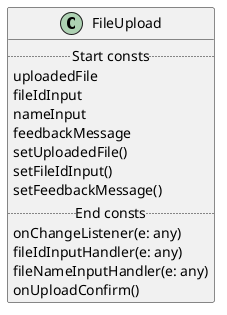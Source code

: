 @startuml
'https://plantuml.com/class-diagram

class FileUpload {
  .. Start consts ..
  uploadedFile
  fileIdInput
  nameInput
  feedbackMessage
  setUploadedFile()
  setFileIdInput()
  setFeedbackMessage()
  .. End consts ..
  onChangeListener(e: any)
  fileIdInputHandler(e: any)
  fileNameInputHandler(e: any)
  onUploadConfirm()
}

@enduml
components
